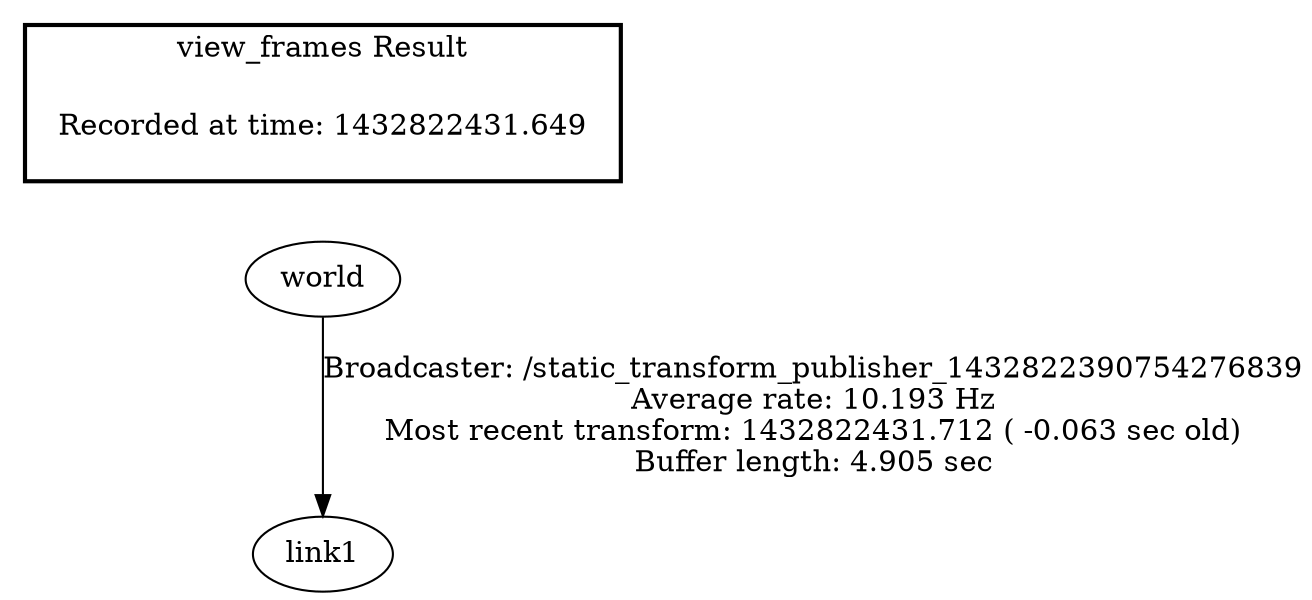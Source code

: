 digraph G {
"world" -> "link1"[label="Broadcaster: /static_transform_publisher_1432822390754276839\nAverage rate: 10.193 Hz\nMost recent transform: 1432822431.712 ( -0.063 sec old)\nBuffer length: 4.905 sec\n"];
edge [style=invis];
 subgraph cluster_legend { style=bold; color=black; label ="view_frames Result";
"Recorded at time: 1432822431.649"[ shape=plaintext ] ;
 }->"world";
}